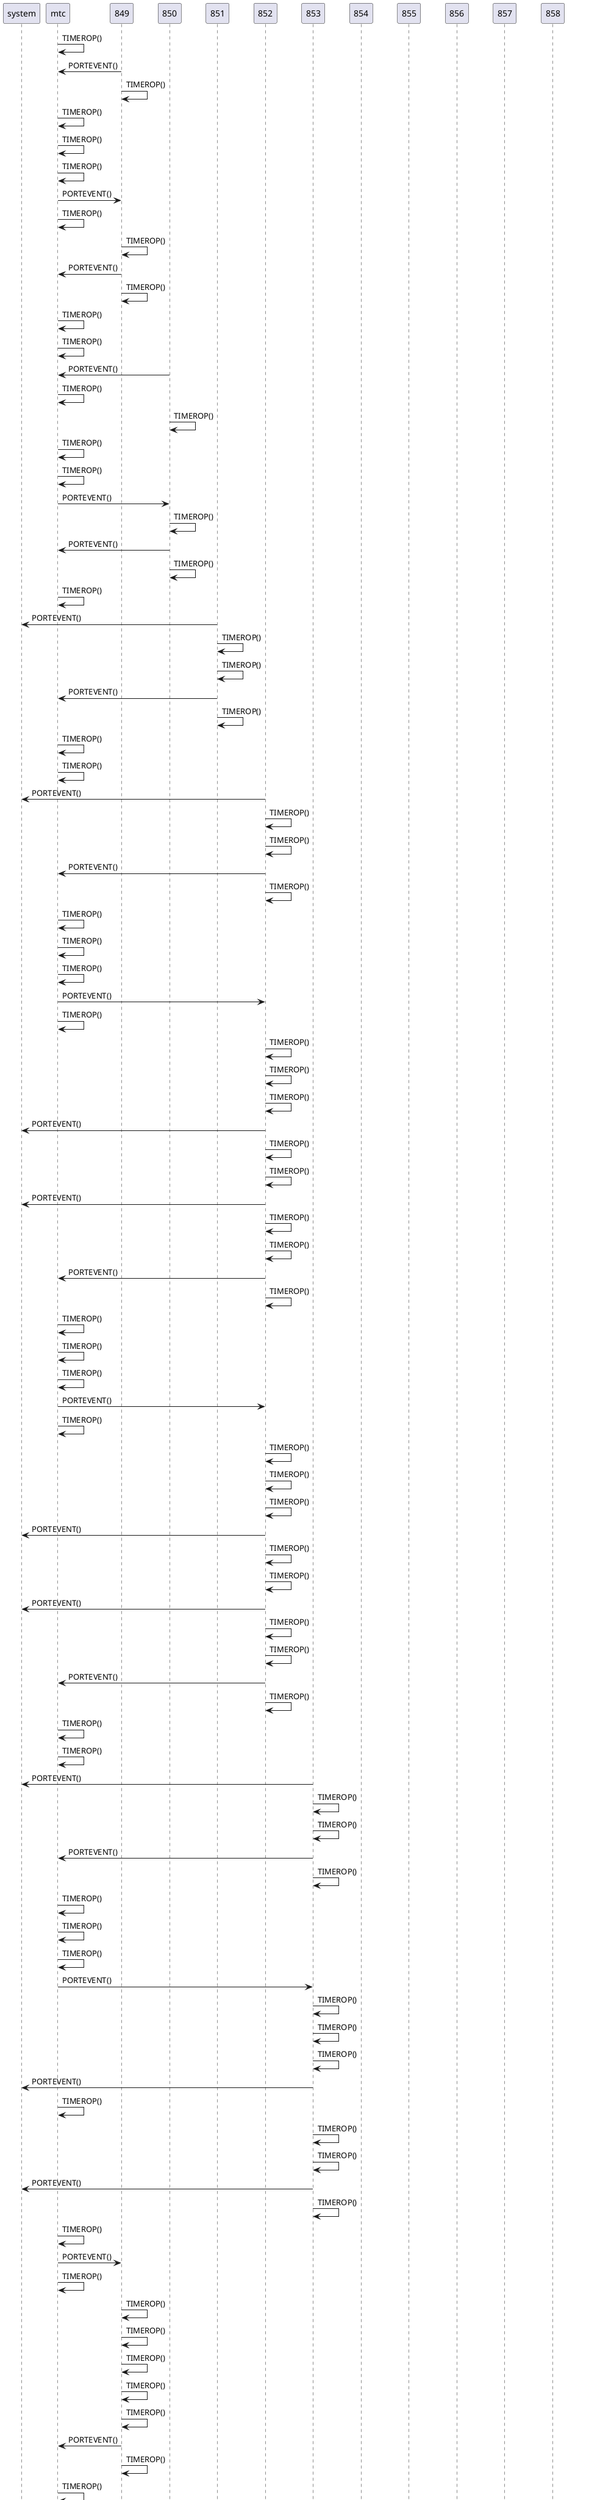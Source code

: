 @startuml
participant system
participant mtc
participant 849
participant 850
participant 851
participant 852
participant 853
participant 854
participant 855
participant 856
participant 857
participant 858

mtc -> mtc : TIMEROP()
849 -> mtc : PORTEVENT()
849 -> 849 : TIMEROP()
mtc -> mtc : TIMEROP()
mtc -> mtc : TIMEROP()
mtc -> mtc : TIMEROP()
mtc -> 849 : PORTEVENT()
mtc -> mtc : TIMEROP()
849 -> 849 : TIMEROP()
849 -> mtc : PORTEVENT()
849 -> 849 : TIMEROP()
mtc -> mtc : TIMEROP()
mtc -> mtc : TIMEROP()
850 -> mtc : PORTEVENT()
mtc -> mtc : TIMEROP()
850 -> 850 : TIMEROP()
mtc -> mtc : TIMEROP()
mtc -> mtc : TIMEROP()
mtc -> 850 : PORTEVENT()
850 -> 850 : TIMEROP()
850 -> mtc : PORTEVENT()
850 -> 850 : TIMEROP()
mtc -> mtc : TIMEROP()
851 -> system : PORTEVENT()
851 -> 851 : TIMEROP()
851 -> 851 : TIMEROP()
851 -> mtc : PORTEVENT()
851 -> 851 : TIMEROP()
mtc -> mtc : TIMEROP()
mtc -> mtc : TIMEROP()
852 -> system : PORTEVENT()
852 -> 852 : TIMEROP()
852 -> 852 : TIMEROP()
852 -> mtc : PORTEVENT()
852 -> 852 : TIMEROP()
mtc -> mtc : TIMEROP()
mtc -> mtc : TIMEROP()
mtc -> mtc : TIMEROP()
mtc -> 852 : PORTEVENT()
mtc -> mtc : TIMEROP()
852 -> 852 : TIMEROP()
852 -> 852 : TIMEROP()
852 -> 852 : TIMEROP()
852 -> system : PORTEVENT()
852 -> 852 : TIMEROP()
852 -> 852 : TIMEROP()
852 -> system : PORTEVENT()
852 -> 852 : TIMEROP()
852 -> 852 : TIMEROP()
852 -> mtc : PORTEVENT()
852 -> 852 : TIMEROP()
mtc -> mtc : TIMEROP()
mtc -> mtc : TIMEROP()
mtc -> mtc : TIMEROP()
mtc -> 852 : PORTEVENT()
mtc -> mtc : TIMEROP()
852 -> 852 : TIMEROP()
852 -> 852 : TIMEROP()
852 -> 852 : TIMEROP()
852 -> system : PORTEVENT()
852 -> 852 : TIMEROP()
852 -> 852 : TIMEROP()
852 -> system : PORTEVENT()
852 -> 852 : TIMEROP()
852 -> 852 : TIMEROP()
852 -> mtc : PORTEVENT()
852 -> 852 : TIMEROP()
mtc -> mtc : TIMEROP()
mtc -> mtc : TIMEROP()
853 -> system : PORTEVENT()
853 -> 853 : TIMEROP()
853 -> 853 : TIMEROP()
853 -> mtc : PORTEVENT()
853 -> 853 : TIMEROP()
mtc -> mtc : TIMEROP()
mtc -> mtc : TIMEROP()
mtc -> mtc : TIMEROP()
mtc -> 853 : PORTEVENT()
853 -> 853 : TIMEROP()
853 -> 853 : TIMEROP()
853 -> 853 : TIMEROP()
853 -> system : PORTEVENT()
mtc -> mtc : TIMEROP()
853 -> 853 : TIMEROP()
853 -> 853 : TIMEROP()
853 -> system : PORTEVENT()
853 -> 853 : TIMEROP()
mtc -> mtc : TIMEROP()
mtc -> 849 : PORTEVENT()
mtc -> mtc : TIMEROP()
849 -> 849 : TIMEROP()
849 -> 849 : TIMEROP()
849 -> 849 : TIMEROP()
849 -> 849 : TIMEROP()
849 -> 849 : TIMEROP()
849 -> mtc : PORTEVENT()
849 -> 849 : TIMEROP()
mtc -> mtc : TIMEROP()
mtc -> mtc : TIMEROP()
mtc -> mtc : TIMEROP()
mtc -> 849 : PORTEVENT()
mtc -> mtc : TIMEROP()
849 -> 849 : TIMEROP()
849 -> system : PORTEVENT()
849 -> mtc : PORTEVENT()
849 -> 849 : TIMEROP()
mtc -> mtc : TIMEROP()
mtc -> mtc : TIMEROP()
mtc -> mtc : TIMEROP()
mtc -> 849 : PORTEVENT()
mtc -> mtc : TIMEROP()
849 -> 849 : TIMEROP()
849 -> 849 : TIMEROP()
849 -> 849 : TIMEROP()
849 -> mtc : PORTEVENT()
849 -> 849 : TIMEROP()
mtc -> mtc : TIMEROP()
mtc -> mtc : TIMEROP()
mtc -> mtc : TIMEROP()
mtc -> 849 : PORTEVENT()
mtc -> mtc : TIMEROP()
849 -> 849 : TIMEROP()
849 -> system : PORTEVENT()
849 -> mtc : PORTEVENT()
849 -> 849 : TIMEROP()
mtc -> mtc : TIMEROP()
mtc -> mtc : TIMEROP()
853 -> 853 : TIMEROP()
853 -> mtc : PORTEVENT()
853 -> 853 : TIMEROP()
mtc -> mtc : TIMEROP()
mtc -> mtc : TIMEROP()
854 -> system : PORTEVENT()
854 -> 854 : TIMEROP()
854 -> 854 : TIMEROP()
854 -> mtc : PORTEVENT()
854 -> 854 : TIMEROP()
mtc -> mtc : TIMEROP()
mtc -> mtc : TIMEROP()
mtc -> mtc : TIMEROP()
mtc -> 854 : PORTEVENT()
854 -> 854 : TIMEROP()
854 -> 854 : TIMEROP()
854 -> 854 : TIMEROP()
854 -> system : PORTEVENT()
mtc -> mtc : TIMEROP()
854 -> 854 : TIMEROP()
854 -> 854 : TIMEROP()
854 -> system : PORTEVENT()
854 -> 854 : TIMEROP()
mtc -> mtc : TIMEROP()
mtc -> 849 : PORTEVENT()
mtc -> mtc : TIMEROP()
849 -> 849 : TIMEROP()
849 -> 849 : TIMEROP()
849 -> 849 : TIMEROP()
849 -> mtc : PORTEVENT()
849 -> 849 : TIMEROP()
mtc -> mtc : TIMEROP()
mtc -> mtc : TIMEROP()
mtc -> mtc : TIMEROP()
mtc -> 849 : PORTEVENT()
mtc -> mtc : TIMEROP()
849 -> 849 : TIMEROP()
849 -> system : PORTEVENT()
849 -> mtc : PORTEVENT()
849 -> 849 : TIMEROP()
mtc -> mtc : TIMEROP()
mtc -> mtc : TIMEROP()
mtc -> mtc : TIMEROP()
mtc -> 849 : PORTEVENT()
mtc -> mtc : TIMEROP()
849 -> 849 : TIMEROP()
849 -> 849 : TIMEROP()
849 -> 849 : TIMEROP()
849 -> mtc : PORTEVENT()
849 -> 849 : TIMEROP()
mtc -> mtc : TIMEROP()
mtc -> mtc : TIMEROP()
mtc -> mtc : TIMEROP()
mtc -> 849 : PORTEVENT()
mtc -> mtc : TIMEROP()
849 -> 849 : TIMEROP()
849 -> system : PORTEVENT()
849 -> mtc : PORTEVENT()
849 -> 849 : TIMEROP()
mtc -> mtc : TIMEROP()
mtc -> mtc : TIMEROP()
854 -> 854 : TIMEROP()
854 -> mtc : PORTEVENT()
854 -> 854 : TIMEROP()
mtc -> mtc : TIMEROP()
mtc -> mtc : TIMEROP()
mtc -> mtc : TIMEROP()
mtc -> 853 : PORTEVENT()
mtc -> mtc : TIMEROP()
853 -> 853 : TIMEROP()
853 -> 853 : TIMEROP()
853 -> 853 : TIMEROP()
853 -> system : PORTEVENT()
853 -> 853 : TIMEROP()
853 -> 853 : TIMEROP()
853 -> system : PORTEVENT()
853 -> 853 : TIMEROP()
853 -> 853 : TIMEROP()
853 -> mtc : PORTEVENT()
853 -> 853 : TIMEROP()
mtc -> mtc : TIMEROP()
mtc -> mtc : TIMEROP()
mtc -> mtc : TIMEROP()
mtc -> 849 : PORTEVENT()
mtc -> mtc : TIMEROP()
849 -> 849 : TIMEROP()
849 -> 849 : TIMEROP()
849 -> 849 : TIMEROP()
849 -> mtc : PORTEVENT()
849 -> 849 : TIMEROP()
mtc -> mtc : TIMEROP()
mtc -> mtc : TIMEROP()
mtc -> mtc : TIMEROP()
mtc -> 849 : PORTEVENT()
mtc -> mtc : TIMEROP()
849 -> 849 : TIMEROP()
849 -> system : PORTEVENT()
849 -> mtc : PORTEVENT()
849 -> 849 : TIMEROP()
mtc -> mtc : TIMEROP()
mtc -> mtc : TIMEROP()
mtc -> mtc : TIMEROP()
mtc -> 849 : PORTEVENT()
mtc -> mtc : TIMEROP()
849 -> 849 : TIMEROP()
849 -> system : PORTEVENT()
849 -> mtc : PORTEVENT()
849 -> 849 : TIMEROP()
mtc -> mtc : TIMEROP()
mtc -> mtc : TIMEROP()
mtc -> mtc : TIMEROP()
mtc -> 849 : PORTEVENT()
mtc -> mtc : TIMEROP()
849 -> 849 : TIMEROP()
849 -> 849 : TIMEROP()
849 -> 849 : TIMEROP()
849 -> mtc : PORTEVENT()
849 -> 849 : TIMEROP()
mtc -> mtc : TIMEROP()
mtc -> mtc : TIMEROP()
mtc -> mtc : TIMEROP()
mtc -> 849 : PORTEVENT()
mtc -> mtc : TIMEROP()
849 -> 849 : TIMEROP()
849 -> 849 : TIMEROP()
849 -> 849 : TIMEROP()
849 -> mtc : PORTEVENT()
849 -> 849 : TIMEROP()
mtc -> mtc : TIMEROP()
mtc -> mtc : TIMEROP()
855 -> system : PORTEVENT()
855 -> 855 : TIMEROP()
855 -> 855 : TIMEROP()
855 -> mtc : PORTEVENT()
855 -> 855 : TIMEROP()
mtc -> mtc : TIMEROP()
mtc -> mtc : TIMEROP()
mtc -> mtc : TIMEROP()
mtc -> 855 : PORTEVENT()
mtc -> mtc : TIMEROP()
855 -> 855 : TIMEROP()
855 -> 855 : TIMEROP()
855 -> 855 : TIMEROP()
855 -> system : PORTEVENT()
855 -> 855 : TIMEROP()
855 -> 855 : TIMEROP()
855 -> system : PORTEVENT()
855 -> 855 : TIMEROP()
855 -> 855 : TIMEROP()
855 -> mtc : PORTEVENT()
855 -> 855 : TIMEROP()
mtc -> mtc : TIMEROP()
mtc -> mtc : TIMEROP()
mtc -> mtc : TIMEROP()
mtc -> 849 : PORTEVENT()
mtc -> mtc : TIMEROP()
849 -> 849 : TIMEROP()
849 -> 849 : TIMEROP()
849 -> 849 : TIMEROP()
849 -> mtc : PORTEVENT()
849 -> 849 : TIMEROP()
mtc -> mtc : TIMEROP()
mtc -> mtc : TIMEROP()
mtc -> mtc : TIMEROP()
mtc -> 849 : PORTEVENT()
mtc -> mtc : TIMEROP()
849 -> 849 : TIMEROP()
849 -> system : PORTEVENT()
849 -> mtc : PORTEVENT()
849 -> 849 : TIMEROP()
mtc -> mtc : TIMEROP()
mtc -> mtc : TIMEROP()
mtc -> mtc : TIMEROP()
mtc -> 849 : PORTEVENT()
mtc -> mtc : TIMEROP()
849 -> 849 : TIMEROP()
849 -> 849 : TIMEROP()
849 -> 849 : TIMEROP()
849 -> mtc : PORTEVENT()
849 -> 849 : TIMEROP()
mtc -> mtc : TIMEROP()
mtc -> mtc : TIMEROP()
mtc -> mtc : TIMEROP()
mtc -> 849 : PORTEVENT()
mtc -> mtc : TIMEROP()
849 -> 849 : TIMEROP()
849 -> system : PORTEVENT()
849 -> mtc : PORTEVENT()
849 -> 849 : TIMEROP()
mtc -> mtc : TIMEROP()
mtc -> mtc : TIMEROP()
856 -> system : PORTEVENT()
856 -> 856 : TIMEROP()
856 -> 856 : TIMEROP()
856 -> mtc : PORTEVENT()
856 -> 856 : TIMEROP()
mtc -> mtc : TIMEROP()
mtc -> mtc : TIMEROP()
mtc -> mtc : TIMEROP()
mtc -> 856 : PORTEVENT()
856 -> 856 : TIMEROP()
mtc -> mtc : TIMEROP()
856 -> 856 : TIMEROP()
856 -> 856 : TIMEROP()
856 -> system : PORTEVENT()
856 -> 856 : TIMEROP()
856 -> 856 : TIMEROP()
856 -> system : PORTEVENT()
856 -> 856 : TIMEROP()
856 -> 856 : TIMEROP()
856 -> mtc : PORTEVENT()
856 -> 856 : TIMEROP()
mtc -> mtc : TIMEROP()
mtc -> mtc : TIMEROP()
mtc -> mtc : TIMEROP()
mtc -> 854 : PORTEVENT()
mtc -> mtc : TIMEROP()
854 -> 854 : TIMEROP()
854 -> 854 : TIMEROP()
854 -> 854 : TIMEROP()
854 -> system : PORTEVENT()
854 -> 854 : TIMEROP()
854 -> 854 : TIMEROP()
854 -> system : PORTEVENT()
854 -> 854 : TIMEROP()
854 -> 854 : TIMEROP()
854 -> mtc : PORTEVENT()
854 -> 854 : TIMEROP()
mtc -> mtc : TIMEROP()
mtc -> mtc : TIMEROP()
mtc -> mtc : TIMEROP()
mtc -> 849 : PORTEVENT()
mtc -> mtc : TIMEROP()
849 -> 849 : TIMEROP()
849 -> 849 : TIMEROP()
849 -> 849 : TIMEROP()
849 -> mtc : PORTEVENT()
849 -> 849 : TIMEROP()
mtc -> mtc : TIMEROP()
mtc -> mtc : TIMEROP()
857 -> mtc : PORTEVENT()
mtc -> mtc : TIMEROP()
mtc -> mtc : TIMEROP()
857 -> 857 : TIMEROP()
mtc -> mtc : TIMEROP()
mtc -> 857 : PORTEVENT()
mtc -> mtc : TIMEROP()
857 -> 857 : TIMEROP()
857 -> system : PORTEVENT()
857 -> mtc : PORTEVENT()
857 -> 857 : TIMEROP()
mtc -> mtc : TIMEROP()
mtc -> mtc : TIMEROP()
mtc -> mtc : TIMEROP()
mtc -> 857 : PORTEVENT()
mtc -> mtc : TIMEROP()
857 -> 857 : TIMEROP()
857 -> 857 : TIMEROP()
857 -> 857 : TIMEROP()
857 -> 857 : TIMEROP()
857 -> 857 : TIMEROP()
857 -> mtc : PORTEVENT()
857 -> 857 : TIMEROP()
mtc -> mtc : TIMEROP()
mtc -> mtc : TIMEROP()
mtc -> mtc : TIMEROP()
mtc -> 849 : PORTEVENT()
mtc -> mtc : TIMEROP()
849 -> 849 : TIMEROP()
849 -> system : PORTEVENT()
849 -> mtc : PORTEVENT()
849 -> 849 : TIMEROP()
mtc -> mtc : TIMEROP()
mtc -> mtc : TIMEROP()
mtc -> mtc : TIMEROP()
mtc -> 849 : PORTEVENT()
mtc -> mtc : TIMEROP()
849 -> 849 : TIMEROP()
849 -> system : PORTEVENT()
849 -> mtc : PORTEVENT()
849 -> 849 : TIMEROP()
mtc -> mtc : TIMEROP()
mtc -> mtc : TIMEROP()
mtc -> mtc : TIMEROP()
mtc -> 850 : PORTEVENT()
mtc -> mtc : TIMEROP()
850 -> 850 : TIMEROP()
850 -> 850 : TIMEROP()
850 -> 850 : TIMEROP()
850 -> 850 : TIMEROP()
850 -> 850 : TIMEROP()
850 -> mtc : PORTEVENT()
850 -> 850 : TIMEROP()
mtc -> mtc : TIMEROP()
mtc -> mtc : TIMEROP()
mtc -> mtc : TIMEROP()
mtc -> 850 : PORTEVENT()
mtc -> mtc : TIMEROP()
850 -> 850 : TIMEROP()
850 -> 850 : TIMEROP()
850 -> 850 : TIMEROP()
850 -> system : PORTEVENT()
850 -> mtc : PORTEVENT()
850 -> 850 : TIMEROP()
mtc -> mtc : TIMEROP()
mtc -> mtc : TIMEROP()
mtc -> mtc : TIMEROP()
mtc -> 849 : PORTEVENT()
mtc -> mtc : TIMEROP()
849 -> 849 : TIMEROP()
849 -> 849 : TIMEROP()
849 -> 849 : TIMEROP()
849 -> mtc : PORTEVENT()
849 -> 849 : TIMEROP()
mtc -> mtc : TIMEROP()
mtc -> mtc : TIMEROP()
mtc -> mtc : TIMEROP()
mtc -> 857 : PORTEVENT()
mtc -> mtc : TIMEROP()
857 -> 857 : TIMEROP()
857 -> 857 : TIMEROP()
857 -> 857 : TIMEROP()
857 -> 857 : TIMEROP()
857 -> 857 : TIMEROP()
857 -> mtc : PORTEVENT()
857 -> 857 : TIMEROP()
mtc -> mtc : TIMEROP()
mtc -> mtc : TIMEROP()
mtc -> mtc : TIMEROP()
mtc -> 857 : PORTEVENT()
mtc -> mtc : TIMEROP()
857 -> 857 : TIMEROP()
857 -> 857 : TIMEROP()
857 -> 857 : TIMEROP()
857 -> system : PORTEVENT()
857 -> mtc : PORTEVENT()
857 -> 857 : TIMEROP()
mtc -> mtc : TIMEROP()
mtc -> mtc : TIMEROP()
mtc -> mtc : TIMEROP()
mtc -> 850 : PORTEVENT()
mtc -> mtc : TIMEROP()
850 -> 850 : TIMEROP()
850 -> 850 : TIMEROP()
850 -> 850 : TIMEROP()
850 -> system : PORTEVENT()
850 -> mtc : PORTEVENT()
850 -> 850 : TIMEROP()
mtc -> mtc : TIMEROP()
mtc -> mtc : TIMEROP()
mtc -> mtc : TIMEROP()
mtc -> 850 : PORTEVENT()
mtc -> mtc : TIMEROP()
850 -> 850 : TIMEROP()
850 -> 850 : TIMEROP()
850 -> 850 : TIMEROP()
850 -> 850 : TIMEROP()
850 -> 850 : TIMEROP()
850 -> mtc : PORTEVENT()
850 -> 850 : TIMEROP()
mtc -> mtc : TIMEROP()
mtc -> mtc : TIMEROP()
mtc -> mtc : TIMEROP()
mtc -> 856 : PORTEVENT()
mtc -> mtc : TIMEROP()
856 -> 856 : TIMEROP()
856 -> 856 : TIMEROP()
856 -> 856 : TIMEROP()
856 -> system : PORTEVENT()
856 -> 856 : TIMEROP()
856 -> 856 : TIMEROP()
856 -> system : PORTEVENT()
856 -> 856 : TIMEROP()
856 -> 856 : TIMEROP()
856 -> mtc : PORTEVENT()
856 -> 856 : TIMEROP()
mtc -> mtc : TIMEROP()
mtc -> mtc : TIMEROP()
mtc -> mtc : TIMEROP()
mtc -> 850 : PORTEVENT()
mtc -> mtc : TIMEROP()
850 -> 850 : TIMEROP()
850 -> 850 : TIMEROP()
850 -> 850 : TIMEROP()
850 -> 850 : TIMEROP()
850 -> 850 : TIMEROP()
850 -> mtc : PORTEVENT()
850 -> 850 : TIMEROP()
mtc -> mtc : TIMEROP()
mtc -> mtc : TIMEROP()
mtc -> mtc : TIMEROP()
mtc -> 850 : PORTEVENT()
mtc -> mtc : TIMEROP()
850 -> 850 : TIMEROP()
850 -> 850 : TIMEROP()
850 -> 850 : TIMEROP()
850 -> system : PORTEVENT()
850 -> mtc : PORTEVENT()
850 -> 850 : TIMEROP()
mtc -> mtc : TIMEROP()
mtc -> mtc : TIMEROP()
mtc -> mtc : TIMEROP()
mtc -> 857 : PORTEVENT()
mtc -> mtc : TIMEROP()
857 -> 857 : TIMEROP()
857 -> 857 : TIMEROP()
857 -> 857 : TIMEROP()
857 -> system : PORTEVENT()
857 -> mtc : PORTEVENT()
857 -> 857 : TIMEROP()
mtc -> mtc : TIMEROP()
mtc -> mtc : TIMEROP()
mtc -> mtc : TIMEROP()
mtc -> 857 : PORTEVENT()
mtc -> mtc : TIMEROP()
857 -> 857 : TIMEROP()
857 -> 857 : TIMEROP()
857 -> 857 : TIMEROP()
857 -> 857 : TIMEROP()
857 -> 857 : TIMEROP()
857 -> mtc : PORTEVENT()
857 -> 857 : TIMEROP()
mtc -> mtc : TIMEROP()
mtc -> mtc : TIMEROP()
mtc -> mtc : TIMEROP()
mtc -> 855 : PORTEVENT()
mtc -> mtc : TIMEROP()
855 -> 855 : TIMEROP()
855 -> 855 : TIMEROP()
855 -> 855 : TIMEROP()
855 -> system : PORTEVENT()
855 -> 855 : TIMEROP()
855 -> 855 : TIMEROP()
855 -> system : PORTEVENT()
855 -> 855 : TIMEROP()
855 -> 855 : TIMEROP()
855 -> mtc : PORTEVENT()
855 -> 855 : TIMEROP()
mtc -> mtc : TIMEROP()
mtc -> mtc : TIMEROP()
mtc -> mtc : TIMEROP()
mtc -> mtc : TIMEROP()
mtc -> mtc : TIMEROP()
mtc -> 852 : PORTEVENT()
mtc -> mtc : TIMEROP()
852 -> 852 : TIMEROP()
852 -> 852 : TIMEROP()
852 -> 852 : TIMEROP()
852 -> system : PORTEVENT()
852 -> 852 : TIMEROP()
852 -> 852 : TIMEROP()
852 -> system : PORTEVENT()
852 -> 852 : TIMEROP()
852 -> 852 : TIMEROP()
852 -> mtc : PORTEVENT()
852 -> 852 : TIMEROP()
mtc -> mtc : TIMEROP()
mtc -> mtc : TIMEROP()
mtc -> mtc : TIMEROP()
mtc -> 853 : PORTEVENT()
mtc -> mtc : TIMEROP()
853 -> 853 : TIMEROP()
853 -> 853 : TIMEROP()
853 -> 853 : TIMEROP()
853 -> system : PORTEVENT()
853 -> 853 : TIMEROP()
853 -> 853 : TIMEROP()
853 -> system : PORTEVENT()
853 -> 853 : TIMEROP()
853 -> 853 : TIMEROP()
853 -> mtc : PORTEVENT()
853 -> 853 : TIMEROP()
mtc -> mtc : TIMEROP()
mtc -> mtc : TIMEROP()
mtc -> mtc : TIMEROP()
mtc -> 850 : PORTEVENT()
mtc -> mtc : TIMEROP()
850 -> 850 : TIMEROP()
850 -> 850 : TIMEROP()
850 -> 850 : TIMEROP()
850 -> 850 : TIMEROP()
850 -> 850 : TIMEROP()
850 -> mtc : PORTEVENT()
850 -> 850 : TIMEROP()
mtc -> mtc : TIMEROP()
mtc -> mtc : TIMEROP()
mtc -> mtc : TIMEROP()
mtc -> 850 : PORTEVENT()
mtc -> mtc : TIMEROP()
850 -> 850 : TIMEROP()
850 -> 850 : TIMEROP()
850 -> 850 : TIMEROP()
850 -> system : PORTEVENT()
850 -> mtc : PORTEVENT()
850 -> 850 : TIMEROP()
mtc -> mtc : TIMEROP()
mtc -> mtc : TIMEROP()
mtc -> mtc : TIMEROP()
mtc -> 857 : PORTEVENT()
mtc -> mtc : TIMEROP()
857 -> 857 : TIMEROP()
857 -> 857 : TIMEROP()
857 -> 857 : TIMEROP()
857 -> system : PORTEVENT()
857 -> mtc : PORTEVENT()
857 -> 857 : TIMEROP()
mtc -> mtc : TIMEROP()
mtc -> mtc : TIMEROP()
mtc -> mtc : TIMEROP()
mtc -> 857 : PORTEVENT()
mtc -> mtc : TIMEROP()
857 -> 857 : TIMEROP()
857 -> 857 : TIMEROP()
857 -> 857 : TIMEROP()
857 -> 857 : TIMEROP()
857 -> 857 : TIMEROP()
857 -> mtc : PORTEVENT()
857 -> 857 : TIMEROP()
mtc -> mtc : TIMEROP()
mtc -> mtc : TIMEROP()
mtc -> mtc : TIMEROP()
mtc -> 855 : PORTEVENT()
855 -> 855 : TIMEROP()
mtc -> mtc : TIMEROP()
855 -> 855 : TIMEROP()
855 -> 855 : TIMEROP()
855 -> system : PORTEVENT()
855 -> 855 : TIMEROP()
855 -> 855 : TIMEROP()
855 -> system : PORTEVENT()
855 -> 855 : TIMEROP()
855 -> 855 : TIMEROP()
855 -> mtc : PORTEVENT()
855 -> 855 : TIMEROP()
mtc -> mtc : TIMEROP()
mtc -> mtc : TIMEROP()
mtc -> mtc : TIMEROP()
mtc -> 857 : PORTEVENT()
mtc -> mtc : TIMEROP()
857 -> 857 : TIMEROP()
857 -> 857 : TIMEROP()
857 -> 857 : TIMEROP()
857 -> 857 : TIMEROP()
857 -> 857 : TIMEROP()
857 -> mtc : PORTEVENT()
857 -> 857 : TIMEROP()
mtc -> mtc : TIMEROP()
mtc -> mtc : TIMEROP()
mtc -> mtc : TIMEROP()
mtc -> 857 : PORTEVENT()
mtc -> mtc : TIMEROP()
857 -> 857 : TIMEROP()
857 -> 857 : TIMEROP()
857 -> 857 : TIMEROP()
857 -> system : PORTEVENT()
857 -> mtc : PORTEVENT()
857 -> 857 : TIMEROP()
mtc -> mtc : TIMEROP()
mtc -> mtc : TIMEROP()
mtc -> mtc : TIMEROP()
mtc -> 850 : PORTEVENT()
mtc -> mtc : TIMEROP()
850 -> 850 : TIMEROP()
850 -> 850 : TIMEROP()
850 -> 850 : TIMEROP()
850 -> system : PORTEVENT()
850 -> mtc : PORTEVENT()
850 -> 850 : TIMEROP()
mtc -> mtc : TIMEROP()
mtc -> mtc : TIMEROP()
mtc -> mtc : TIMEROP()
mtc -> 850 : PORTEVENT()
mtc -> mtc : TIMEROP()
850 -> 850 : TIMEROP()
850 -> 850 : TIMEROP()
850 -> 850 : TIMEROP()
850 -> 850 : TIMEROP()
850 -> 850 : TIMEROP()
850 -> mtc : PORTEVENT()
850 -> 850 : TIMEROP()
mtc -> mtc : TIMEROP()
mtc -> mtc : TIMEROP()
mtc -> mtc : TIMEROP()
mtc -> 856 : PORTEVENT()
mtc -> mtc : TIMEROP()
856 -> 856 : TIMEROP()
856 -> 856 : TIMEROP()
856 -> 856 : TIMEROP()
856 -> system : PORTEVENT()
856 -> 856 : TIMEROP()
856 -> 856 : TIMEROP()
856 -> system : PORTEVENT()
856 -> 856 : TIMEROP()
856 -> 856 : TIMEROP()
856 -> mtc : PORTEVENT()
856 -> 856 : TIMEROP()
mtc -> mtc : TIMEROP()
mtc -> mtc : TIMEROP()
mtc -> mtc : TIMEROP()
mtc -> 854 : PORTEVENT()
mtc -> mtc : TIMEROP()
854 -> 854 : TIMEROP()
854 -> 854 : TIMEROP()
854 -> 854 : TIMEROP()
854 -> system : PORTEVENT()
854 -> 854 : TIMEROP()
854 -> 854 : TIMEROP()
854 -> system : PORTEVENT()
854 -> 854 : TIMEROP()
854 -> 854 : TIMEROP()
854 -> mtc : PORTEVENT()
854 -> 854 : TIMEROP()
mtc -> mtc : TIMEROP()
mtc -> mtc : TIMEROP()
mtc -> mtc : TIMEROP()
mtc -> 857 : PORTEVENT()
mtc -> mtc : TIMEROP()
857 -> 857 : TIMEROP()
857 -> 857 : TIMEROP()
857 -> 857 : TIMEROP()
857 -> 857 : TIMEROP()
857 -> 857 : TIMEROP()
857 -> mtc : PORTEVENT()
857 -> 857 : TIMEROP()
mtc -> mtc : TIMEROP()
mtc -> mtc : TIMEROP()
mtc -> mtc : TIMEROP()
mtc -> 857 : PORTEVENT()
mtc -> mtc : TIMEROP()
857 -> 857 : TIMEROP()
857 -> 857 : TIMEROP()
857 -> 857 : TIMEROP()
857 -> system : PORTEVENT()
857 -> mtc : PORTEVENT()
857 -> 857 : TIMEROP()
mtc -> mtc : TIMEROP()
mtc -> mtc : TIMEROP()
mtc -> mtc : TIMEROP()
mtc -> 850 : PORTEVENT()
mtc -> mtc : TIMEROP()
850 -> 850 : TIMEROP()
850 -> 850 : TIMEROP()
850 -> 850 : TIMEROP()
850 -> system : PORTEVENT()
850 -> mtc : PORTEVENT()
850 -> 850 : TIMEROP()
mtc -> mtc : TIMEROP()
mtc -> mtc : TIMEROP()
mtc -> mtc : TIMEROP()
mtc -> 850 : PORTEVENT()
mtc -> mtc : TIMEROP()
850 -> 850 : TIMEROP()
850 -> 850 : TIMEROP()
850 -> 850 : TIMEROP()
850 -> 850 : TIMEROP()
850 -> 850 : TIMEROP()
850 -> mtc : PORTEVENT()
850 -> 850 : TIMEROP()
mtc -> mtc : TIMEROP()
mtc -> mtc : TIMEROP()
mtc -> mtc : TIMEROP()
mtc -> 856 : PORTEVENT()
856 -> 856 : TIMEROP()
mtc -> mtc : TIMEROP()
856 -> 856 : TIMEROP()
856 -> 856 : TIMEROP()
856 -> system : PORTEVENT()
856 -> 856 : TIMEROP()
856 -> 856 : TIMEROP()
856 -> system : PORTEVENT()
856 -> 856 : TIMEROP()
856 -> 856 : TIMEROP()
856 -> mtc : PORTEVENT()
856 -> 856 : TIMEROP()
mtc -> mtc : TIMEROP()
mtc -> mtc : TIMEROP()
mtc -> mtc : TIMEROP()
mtc -> 850 : PORTEVENT()
mtc -> mtc : TIMEROP()
850 -> 850 : TIMEROP()
850 -> 850 : TIMEROP()
850 -> 850 : TIMEROP()
850 -> 850 : TIMEROP()
850 -> 850 : TIMEROP()
850 -> mtc : PORTEVENT()
850 -> 850 : TIMEROP()
mtc -> mtc : TIMEROP()
mtc -> mtc : TIMEROP()
mtc -> mtc : TIMEROP()
mtc -> 850 : PORTEVENT()
mtc -> mtc : TIMEROP()
850 -> 850 : TIMEROP()
850 -> 850 : TIMEROP()
850 -> 850 : TIMEROP()
850 -> system : PORTEVENT()
850 -> mtc : PORTEVENT()
850 -> 850 : TIMEROP()
mtc -> mtc : TIMEROP()
mtc -> mtc : TIMEROP()
mtc -> mtc : TIMEROP()
mtc -> 857 : PORTEVENT()
857 -> 857 : TIMEROP()
857 -> 857 : TIMEROP()
mtc -> mtc : TIMEROP()
857 -> 857 : TIMEROP()
857 -> system : PORTEVENT()
857 -> mtc : PORTEVENT()
857 -> 857 : TIMEROP()
mtc -> mtc : TIMEROP()
mtc -> mtc : TIMEROP()
mtc -> mtc : TIMEROP()
mtc -> 857 : PORTEVENT()
857 -> 857 : TIMEROP()
857 -> 857 : TIMEROP()
mtc -> mtc : TIMEROP()
857 -> 857 : TIMEROP()
857 -> 857 : TIMEROP()
857 -> 857 : TIMEROP()
857 -> mtc : PORTEVENT()
857 -> 857 : TIMEROP()
mtc -> mtc : TIMEROP()
mtc -> mtc : TIMEROP()
mtc -> mtc : TIMEROP()
mtc -> 855 : PORTEVENT()
mtc -> mtc : TIMEROP()
855 -> 855 : TIMEROP()
855 -> 855 : TIMEROP()
855 -> 855 : TIMEROP()
855 -> system : PORTEVENT()
855 -> 855 : TIMEROP()
855 -> 855 : TIMEROP()
855 -> system : PORTEVENT()
855 -> 855 : TIMEROP()
855 -> 855 : TIMEROP()
855 -> mtc : PORTEVENT()
855 -> 855 : TIMEROP()
mtc -> mtc : TIMEROP()
mtc -> mtc : TIMEROP()
mtc -> mtc : TIMEROP()
mtc -> mtc : TIMEROP()
mtc -> mtc : TIMEROP()
mtc -> 852 : PORTEVENT()
mtc -> mtc : TIMEROP()
852 -> 852 : TIMEROP()
852 -> 852 : TIMEROP()
852 -> 852 : TIMEROP()
852 -> system : PORTEVENT()
852 -> 852 : TIMEROP()
852 -> 852 : TIMEROP()
852 -> system : PORTEVENT()
852 -> 852 : TIMEROP()
852 -> 852 : TIMEROP()
852 -> mtc : PORTEVENT()
852 -> 852 : TIMEROP()
mtc -> mtc : TIMEROP()
mtc -> mtc : TIMEROP()
mtc -> mtc : TIMEROP()
mtc -> 856 : PORTEVENT()
mtc -> mtc : TIMEROP()
856 -> 856 : TIMEROP()
856 -> 856 : TIMEROP()
856 -> 856 : TIMEROP()
856 -> system : PORTEVENT()
856 -> 856 : TIMEROP()
856 -> 856 : TIMEROP()
856 -> system : PORTEVENT()
856 -> 856 : TIMEROP()
mtc -> mtc : TIMEROP()
mtc -> mtc : TIMEROP()
mtc -> mtc : TIMEROP()
mtc -> 853 : PORTEVENT()
853 -> 853 : TIMEROP()
853 -> 853 : TIMEROP()
853 -> 853 : TIMEROP()
853 -> system : PORTEVENT()
mtc -> mtc : TIMEROP()
853 -> 853 : TIMEROP()
853 -> 853 : TIMEROP()
853 -> system : PORTEVENT()
853 -> 853 : TIMEROP()
mtc -> mtc : TIMEROP()
mtc -> 849 : PORTEVENT()
mtc -> mtc : TIMEROP()
849 -> 849 : TIMEROP()
849 -> 849 : TIMEROP()
853 -> 853 : TIMEROP()
853 -> mtc : PORTEVENT()
853 -> 853 : TIMEROP()
849 -> 849 : TIMEROP()
849 -> mtc : PORTEVENT()
849 -> 849 : TIMEROP()
mtc -> mtc : TIMEROP()
mtc -> mtc : TIMEROP()
mtc -> mtc : TIMEROP()
mtc -> 849 : PORTEVENT()
mtc -> mtc : TIMEROP()
849 -> 849 : TIMEROP()
849 -> system : PORTEVENT()
849 -> mtc : PORTEVENT()
849 -> 849 : TIMEROP()
mtc -> mtc : TIMEROP()
mtc -> mtc : TIMEROP()
mtc -> mtc : TIMEROP()
mtc -> 849 : PORTEVENT()
mtc -> mtc : TIMEROP()
849 -> 849 : TIMEROP()
849 -> 849 : TIMEROP()
849 -> 849 : TIMEROP()
849 -> mtc : PORTEVENT()
849 -> 849 : TIMEROP()
mtc -> mtc : TIMEROP()
mtc -> mtc : TIMEROP()
mtc -> mtc : TIMEROP()
mtc -> 849 : PORTEVENT()
mtc -> mtc : TIMEROP()
849 -> 849 : TIMEROP()
849 -> system : PORTEVENT()
849 -> mtc : PORTEVENT()
849 -> 849 : TIMEROP()
mtc -> mtc : TIMEROP()
mtc -> mtc : TIMEROP()
856 -> 856 : TIMEROP()
856 -> mtc : PORTEVENT()
856 -> 856 : TIMEROP()
mtc -> mtc : TIMEROP()
mtc -> mtc : TIMEROP()
mtc -> mtc : TIMEROP()
mtc -> 849 : PORTEVENT()
849 -> 849 : TIMEROP()
mtc -> mtc : TIMEROP()
849 -> 849 : TIMEROP()
849 -> 849 : TIMEROP()
849 -> mtc : PORTEVENT()
849 -> 849 : TIMEROP()
mtc -> mtc : TIMEROP()
mtc -> mtc : TIMEROP()
mtc -> mtc : TIMEROP()
mtc -> 849 : PORTEVENT()
mtc -> mtc : TIMEROP()
849 -> 849 : TIMEROP()
849 -> system : PORTEVENT()
849 -> mtc : PORTEVENT()
849 -> 849 : TIMEROP()
mtc -> mtc : TIMEROP()
mtc -> mtc : TIMEROP()
mtc -> mtc : TIMEROP()
mtc -> mtc : TIMEROP()
mtc -> mtc : TIMEROP()
mtc -> 855 : PORTEVENT()
mtc -> mtc : TIMEROP()
855 -> 855 : TIMEROP()
855 -> 855 : TIMEROP()
855 -> 855 : TIMEROP()
855 -> system : PORTEVENT()
855 -> 855 : TIMEROP()
855 -> 855 : TIMEROP()
855 -> system : PORTEVENT()
855 -> 855 : TIMEROP()
mtc -> mtc : TIMEROP()
mtc -> mtc : TIMEROP()
mtc -> mtc : TIMEROP()
mtc -> 854 : PORTEVENT()
mtc -> mtc : TIMEROP()
854 -> 854 : TIMEROP()
854 -> 854 : TIMEROP()
854 -> 854 : TIMEROP()
854 -> system : PORTEVENT()
854 -> 854 : TIMEROP()
854 -> 854 : TIMEROP()
854 -> system : PORTEVENT()
854 -> 854 : TIMEROP()
854 -> 854 : TIMEROP()
854 -> mtc : PORTEVENT()
854 -> 854 : TIMEROP()
mtc -> mtc : TIMEROP()
mtc -> mtc : TIMEROP()
855 -> 855 : TIMEROP()
855 -> mtc : PORTEVENT()
855 -> 855 : TIMEROP()
mtc -> mtc : TIMEROP()
mtc -> 849 : PORTEVENT()
mtc -> mtc : TIMEROP()
849 -> 849 : TIMEROP()
849 -> 849 : TIMEROP()
849 -> 849 : TIMEROP()
849 -> mtc : PORTEVENT()
849 -> 849 : TIMEROP()
mtc -> mtc : TIMEROP()
mtc -> mtc : TIMEROP()
mtc -> mtc : TIMEROP()
mtc -> 849 : PORTEVENT()
mtc -> mtc : TIMEROP()
849 -> 849 : TIMEROP()
849 -> system : PORTEVENT()
849 -> mtc : PORTEVENT()
849 -> 849 : TIMEROP()
mtc -> mtc : TIMEROP()
mtc -> mtc : TIMEROP()
mtc -> mtc : TIMEROP()
mtc -> mtc : TIMEROP()
mtc -> mtc : TIMEROP()
mtc -> mtc : TIMEROP()
mtc -> mtc : TIMEROP()
mtc -> 852 : PORTEVENT()
mtc -> mtc : TIMEROP()
852 -> 852 : TIMEROP()
852 -> 852 : TIMEROP()
852 -> 852 : TIMEROP()
852 -> system : PORTEVENT()
852 -> 852 : TIMEROP()
852 -> 852 : TIMEROP()
852 -> system : PORTEVENT()
852 -> 852 : TIMEROP()
852 -> 852 : TIMEROP()
852 -> mtc : PORTEVENT()
852 -> 852 : TIMEROP()
mtc -> mtc : TIMEROP()
mtc -> mtc : TIMEROP()
mtc -> mtc : TIMEROP()
mtc -> mtc : TIMEROP()
mtc -> mtc : TIMEROP()
mtc -> 852 : PORTEVENT()
mtc -> mtc : TIMEROP()
852 -> 852 : TIMEROP()
852 -> 852 : TIMEROP()
852 -> 852 : TIMEROP()
852 -> system : PORTEVENT()
852 -> 852 : TIMEROP()
852 -> 852 : TIMEROP()
852 -> system : PORTEVENT()
852 -> 852 : TIMEROP()
852 -> 852 : TIMEROP()
852 -> mtc : PORTEVENT()
852 -> 852 : TIMEROP()
mtc -> mtc : TIMEROP()
mtc -> mtc : TIMEROP()
mtc -> mtc : TIMEROP()
mtc -> 849 : PORTEVENT()
mtc -> mtc : TIMEROP()
849 -> 849 : TIMEROP()
849 -> mtc : PORTEVENT()
849 -> 849 : TIMEROP()
mtc -> mtc : TIMEROP()
mtc -> mtc : TIMEROP()
mtc -> mtc : TIMEROP()
mtc -> mtc : TIMEROP()
858 -> system : PORTEVENT()
858 -> 858 : TIMEROP()
858 -> 858 : TIMEROP()
858 -> mtc : PORTEVENT()
mtc -> mtc : TIMEROP()
mtc -> mtc : TIMEROP()
858 -> 858 : TIMEROP()
mtc -> mtc : TIMEROP()
mtc -> 858 : PORTEVENT()
mtc -> mtc : TIMEROP()
858 -> 858 : TIMEROP()
858 -> 858 : TIMEROP()
858 -> 858 : TIMEROP()
858 -> system : PORTEVENT()
858 -> 858 : TIMEROP()
858 -> 858 : TIMEROP()
858 -> system : PORTEVENT()
858 -> 858 : TIMEROP()
858 -> 858 : TIMEROP()
858 -> mtc : PORTEVENT()
mtc -> mtc : TIMEROP()
858 -> 858 : TIMEROP()
mtc -> mtc : TIMEROP()
mtc -> mtc : TIMEROP()
mtc -> 851 : PORTEVENT()
mtc -> mtc : TIMEROP()
851 -> 851 : TIMEROP()
851 -> mtc : PORTEVENT()
mtc -> mtc : TIMEROP()
mtc -> mtc : TIMEROP()
mtc -> mtc : TIMEROP()
mtc -> 852 : PORTEVENT()
mtc -> mtc : TIMEROP()
852 -> 852 : TIMEROP()
852 -> mtc : PORTEVENT()
mtc -> mtc : TIMEROP()
mtc -> mtc : TIMEROP()
mtc -> mtc : TIMEROP()
mtc -> 853 : PORTEVENT()
mtc -> mtc : TIMEROP()
853 -> 853 : TIMEROP()
853 -> mtc : PORTEVENT()
mtc -> mtc : TIMEROP()
mtc -> mtc : TIMEROP()
mtc -> mtc : TIMEROP()
mtc -> 854 : PORTEVENT()
mtc -> mtc : TIMEROP()
854 -> 854 : TIMEROP()
854 -> mtc : PORTEVENT()
mtc -> mtc : TIMEROP()
mtc -> mtc : TIMEROP()
mtc -> mtc : TIMEROP()
mtc -> 855 : PORTEVENT()
mtc -> mtc : TIMEROP()
855 -> 855 : TIMEROP()
855 -> mtc : PORTEVENT()
mtc -> mtc : TIMEROP()
mtc -> mtc : TIMEROP()
mtc -> mtc : TIMEROP()
mtc -> 856 : PORTEVENT()
mtc -> mtc : TIMEROP()
856 -> 856 : TIMEROP()
856 -> mtc : PORTEVENT()
mtc -> mtc : TIMEROP()
mtc -> mtc : TIMEROP()
mtc -> mtc : TIMEROP()
mtc -> 858 : PORTEVENT()
mtc -> mtc : TIMEROP()
858 -> 858 : TIMEROP()
858 -> mtc : PORTEVENT()
mtc -> mtc : TIMEROP()
mtc -> mtc : TIMEROP()
mtc -> mtc : TIMEROP()
mtc -> 849 : PORTEVENT()
mtc -> mtc : TIMEROP()
849 -> 849 : TIMEROP()
849 -> mtc : PORTEVENT()
mtc -> mtc : TIMEROP()
mtc -> mtc : TIMEROP()
mtc -> mtc : TIMEROP()
mtc -> 850 : PORTEVENT()
mtc -> mtc : TIMEROP()
850 -> 850 : TIMEROP()
850 -> mtc : PORTEVENT()
mtc -> mtc : TIMEROP()
mtc -> mtc : TIMEROP()
mtc -> mtc : TIMEROP()
mtc -> 857 : PORTEVENT()
mtc -> mtc : TIMEROP()
857 -> 857 : TIMEROP()
857 -> mtc : PORTEVENT()
mtc -> mtc : TIMEROP()
@enduml
